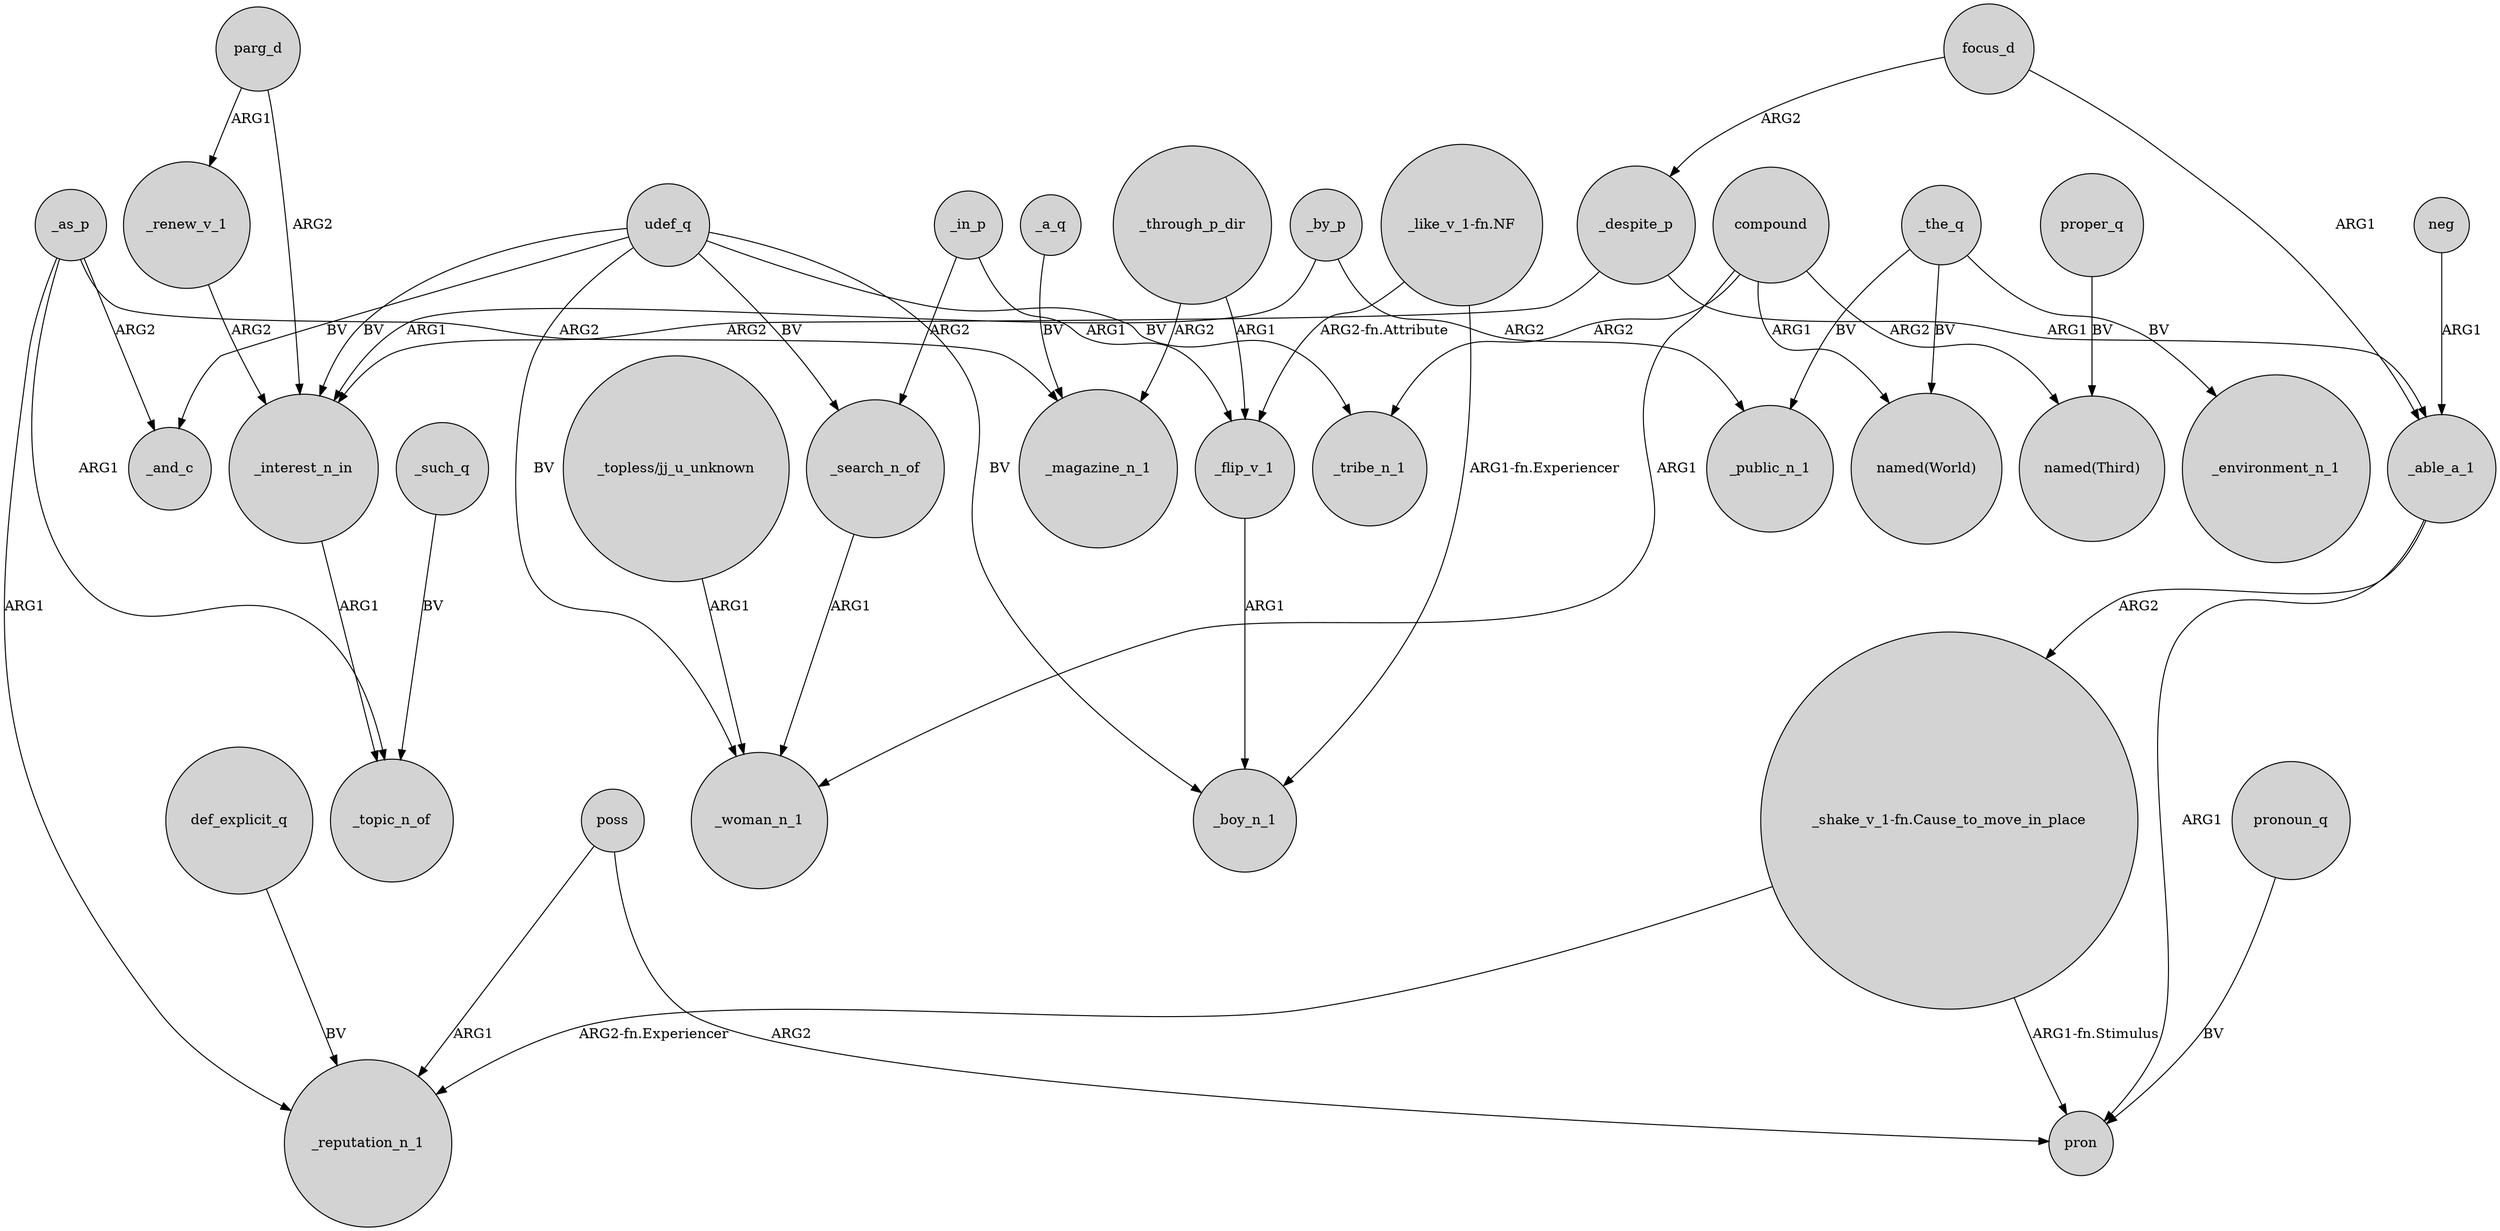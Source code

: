digraph {
	node [shape=circle style=filled]
	_interest_n_in -> _topic_n_of [label=ARG1]
	parg_d -> _interest_n_in [label=ARG2]
	_as_p -> _topic_n_of [label=ARG1]
	_the_q -> _environment_n_1 [label=BV]
	_able_a_1 -> "_shake_v_1-fn.Cause_to_move_in_place" [label=ARG2]
	poss -> pron [label=ARG2]
	udef_q -> _woman_n_1 [label=BV]
	compound -> _tribe_n_1 [label=ARG2]
	_through_p_dir -> _flip_v_1 [label=ARG1]
	def_explicit_q -> _reputation_n_1 [label=BV]
	_despite_p -> _interest_n_in [label=ARG2]
	_search_n_of -> _woman_n_1 [label=ARG1]
	"_shake_v_1-fn.Cause_to_move_in_place" -> pron [label="ARG1-fn.Stimulus"]
	udef_q -> _search_n_of [label=BV]
	_by_p -> _interest_n_in [label=ARG1]
	_in_p -> _flip_v_1 [label=ARG1]
	_in_p -> _search_n_of [label=ARG2]
	focus_d -> _despite_p [label=ARG2]
	poss -> _reputation_n_1 [label=ARG1]
	udef_q -> _interest_n_in [label=BV]
	_the_q -> "named(World)" [label=BV]
	"_like_v_1-fn.NF" -> _boy_n_1 [label="ARG1-fn.Experiencer"]
	_as_p -> _reputation_n_1 [label=ARG1]
	pronoun_q -> pron [label=BV]
	_the_q -> _public_n_1 [label=BV]
	parg_d -> _renew_v_1 [label=ARG1]
	_such_q -> _topic_n_of [label=BV]
	_flip_v_1 -> _boy_n_1 [label=ARG1]
	compound -> "named(World)" [label=ARG1]
	focus_d -> _able_a_1 [label=ARG1]
	_through_p_dir -> _magazine_n_1 [label=ARG2]
	udef_q -> _boy_n_1 [label=BV]
	"_like_v_1-fn.NF" -> _flip_v_1 [label="ARG2-fn.Attribute"]
	_as_p -> _and_c [label=ARG2]
	compound -> _woman_n_1 [label=ARG1]
	udef_q -> _tribe_n_1 [label=BV]
	proper_q -> "named(Third)" [label=BV]
	_by_p -> _public_n_1 [label=ARG2]
	_renew_v_1 -> _interest_n_in [label=ARG2]
	"_shake_v_1-fn.Cause_to_move_in_place" -> _reputation_n_1 [label="ARG2-fn.Experiencer"]
	_as_p -> _magazine_n_1 [label=ARG2]
	_despite_p -> _able_a_1 [label=ARG1]
	"_topless/jj_u_unknown" -> _woman_n_1 [label=ARG1]
	udef_q -> _and_c [label=BV]
	_able_a_1 -> pron [label=ARG1]
	compound -> "named(Third)" [label=ARG2]
	neg -> _able_a_1 [label=ARG1]
	_a_q -> _magazine_n_1 [label=BV]
}
